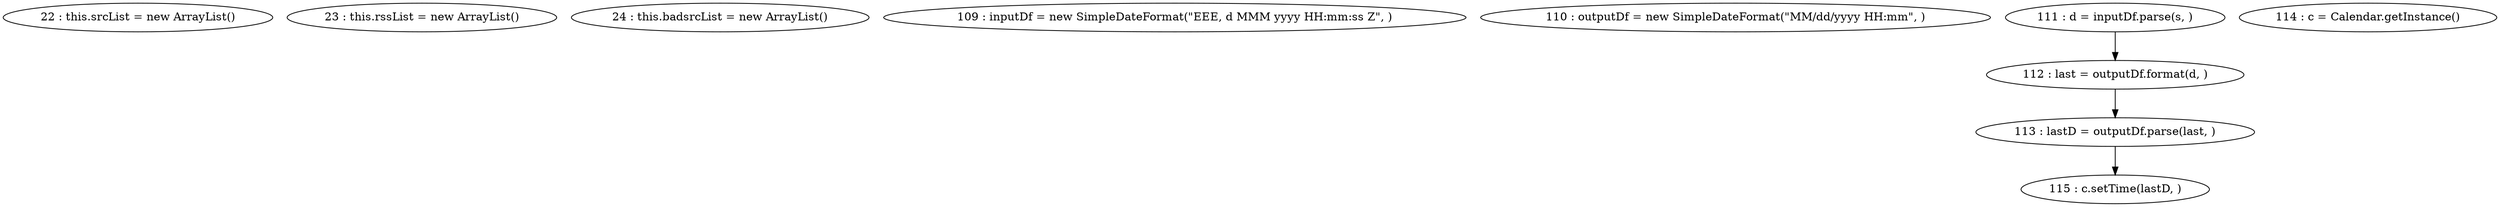 digraph G {
"22 : this.srcList = new ArrayList()"
"23 : this.rssList = new ArrayList()"
"24 : this.badsrcList = new ArrayList()"
"109 : inputDf = new SimpleDateFormat(\"EEE, d MMM yyyy HH:mm:ss Z\", )"
"110 : outputDf = new SimpleDateFormat(\"MM/dd/yyyy HH:mm\", )"
"111 : d = inputDf.parse(s, )"
"111 : d = inputDf.parse(s, )" -> "112 : last = outputDf.format(d, )"
"112 : last = outputDf.format(d, )"
"112 : last = outputDf.format(d, )" -> "113 : lastD = outputDf.parse(last, )"
"113 : lastD = outputDf.parse(last, )"
"113 : lastD = outputDf.parse(last, )" -> "115 : c.setTime(lastD, )"
"114 : c = Calendar.getInstance()"
"115 : c.setTime(lastD, )"
}